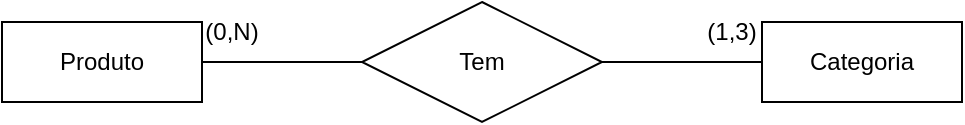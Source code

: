 <mxfile>
    <diagram id="b3O6QQE70ZBvGwALB1zQ" name="Modelo Conceitual">
        <mxGraphModel dx="695" dy="445" grid="1" gridSize="10" guides="1" tooltips="1" connect="1" arrows="1" fold="1" page="1" pageScale="1" pageWidth="1100" pageHeight="1700" math="0" shadow="0">
            <root>
                <mxCell id="0"/>
                <mxCell id="1" parent="0"/>
                <mxCell id="5" style="html=1;exitX=1;exitY=0.5;exitDx=0;exitDy=0;endArrow=none;endFill=0;" edge="1" parent="1" source="2" target="4">
                    <mxGeometry relative="1" as="geometry"/>
                </mxCell>
                <mxCell id="2" value="Produto" style="whiteSpace=wrap;html=1;align=center;" vertex="1" parent="1">
                    <mxGeometry x="220" y="180" width="100" height="40" as="geometry"/>
                </mxCell>
                <mxCell id="3" value="Categoria" style="whiteSpace=wrap;html=1;align=center;" vertex="1" parent="1">
                    <mxGeometry x="600" y="180" width="100" height="40" as="geometry"/>
                </mxCell>
                <mxCell id="6" style="edgeStyle=none;html=1;exitX=1;exitY=0.5;exitDx=0;exitDy=0;entryX=0;entryY=0.5;entryDx=0;entryDy=0;endArrow=none;endFill=0;" edge="1" parent="1" source="4" target="3">
                    <mxGeometry relative="1" as="geometry"/>
                </mxCell>
                <mxCell id="4" value="Tem" style="shape=rhombus;perimeter=rhombusPerimeter;whiteSpace=wrap;html=1;align=center;" vertex="1" parent="1">
                    <mxGeometry x="400" y="170" width="120" height="60" as="geometry"/>
                </mxCell>
                <mxCell id="13" value="(1,3)" style="text;html=1;strokeColor=none;fillColor=none;align=center;verticalAlign=middle;whiteSpace=wrap;rounded=0;" vertex="1" parent="1">
                    <mxGeometry x="570" y="170" width="30" height="30" as="geometry"/>
                </mxCell>
                <mxCell id="14" value="(0,N)" style="text;html=1;strokeColor=none;fillColor=none;align=center;verticalAlign=middle;whiteSpace=wrap;rounded=0;" vertex="1" parent="1">
                    <mxGeometry x="320" y="170" width="30" height="30" as="geometry"/>
                </mxCell>
            </root>
        </mxGraphModel>
    </diagram>
    <diagram id="VOaNzeGDQUxpaGAxTIzP" name="Modeo Lógico">
        <mxGraphModel dx="839" dy="537" grid="1" gridSize="10" guides="1" tooltips="1" connect="1" arrows="1" fold="1" page="1" pageScale="1" pageWidth="1100" pageHeight="1700" math="0" shadow="0">
            <root>
                <mxCell id="0"/>
                <mxCell id="1" parent="0"/>
                <mxCell id="vv0koxjuPC7u1_iLcrlT-1" value="produtos" style="shape=table;startSize=30;container=1;collapsible=1;childLayout=tableLayout;fixedRows=1;rowLines=0;fontStyle=1;align=center;resizeLast=1;" vertex="1" parent="1">
                    <mxGeometry x="220" y="80" width="180" height="210" as="geometry"/>
                </mxCell>
                <mxCell id="vv0koxjuPC7u1_iLcrlT-2" value="" style="shape=tableRow;horizontal=0;startSize=0;swimlaneHead=0;swimlaneBody=0;fillColor=none;collapsible=0;dropTarget=0;points=[[0,0.5],[1,0.5]];portConstraint=eastwest;top=0;left=0;right=0;bottom=1;" vertex="1" parent="vv0koxjuPC7u1_iLcrlT-1">
                    <mxGeometry y="30" width="180" height="30" as="geometry"/>
                </mxCell>
                <mxCell id="vv0koxjuPC7u1_iLcrlT-3" value="PK" style="shape=partialRectangle;connectable=0;fillColor=none;top=0;left=0;bottom=0;right=0;fontStyle=1;overflow=hidden;" vertex="1" parent="vv0koxjuPC7u1_iLcrlT-2">
                    <mxGeometry width="30" height="30" as="geometry">
                        <mxRectangle width="30" height="30" as="alternateBounds"/>
                    </mxGeometry>
                </mxCell>
                <mxCell id="vv0koxjuPC7u1_iLcrlT-4" value="id: UUID" style="shape=partialRectangle;connectable=0;fillColor=none;top=0;left=0;bottom=0;right=0;align=left;spacingLeft=6;fontStyle=1;overflow=hidden;" vertex="1" parent="vv0koxjuPC7u1_iLcrlT-2">
                    <mxGeometry x="30" width="150" height="30" as="geometry">
                        <mxRectangle width="150" height="30" as="alternateBounds"/>
                    </mxGeometry>
                </mxCell>
                <mxCell id="vv0koxjuPC7u1_iLcrlT-5" value="" style="shape=tableRow;horizontal=0;startSize=0;swimlaneHead=0;swimlaneBody=0;fillColor=none;collapsible=0;dropTarget=0;points=[[0,0.5],[1,0.5]];portConstraint=eastwest;top=0;left=0;right=0;bottom=0;" vertex="1" parent="vv0koxjuPC7u1_iLcrlT-1">
                    <mxGeometry y="60" width="180" height="30" as="geometry"/>
                </mxCell>
                <mxCell id="vv0koxjuPC7u1_iLcrlT-6" value="" style="shape=partialRectangle;connectable=0;fillColor=none;top=0;left=0;bottom=0;right=0;editable=1;overflow=hidden;" vertex="1" parent="vv0koxjuPC7u1_iLcrlT-5">
                    <mxGeometry width="30" height="30" as="geometry">
                        <mxRectangle width="30" height="30" as="alternateBounds"/>
                    </mxGeometry>
                </mxCell>
                <mxCell id="vv0koxjuPC7u1_iLcrlT-7" value="nome: String(50)" style="shape=partialRectangle;connectable=0;fillColor=none;top=0;left=0;bottom=0;right=0;align=left;spacingLeft=6;overflow=hidden;" vertex="1" parent="vv0koxjuPC7u1_iLcrlT-5">
                    <mxGeometry x="30" width="150" height="30" as="geometry">
                        <mxRectangle width="150" height="30" as="alternateBounds"/>
                    </mxGeometry>
                </mxCell>
                <mxCell id="vv0koxjuPC7u1_iLcrlT-8" value="" style="shape=tableRow;horizontal=0;startSize=0;swimlaneHead=0;swimlaneBody=0;fillColor=none;collapsible=0;dropTarget=0;points=[[0,0.5],[1,0.5]];portConstraint=eastwest;top=0;left=0;right=0;bottom=0;" vertex="1" parent="vv0koxjuPC7u1_iLcrlT-1">
                    <mxGeometry y="90" width="180" height="30" as="geometry"/>
                </mxCell>
                <mxCell id="vv0koxjuPC7u1_iLcrlT-9" value="" style="shape=partialRectangle;connectable=0;fillColor=none;top=0;left=0;bottom=0;right=0;editable=1;overflow=hidden;" vertex="1" parent="vv0koxjuPC7u1_iLcrlT-8">
                    <mxGeometry width="30" height="30" as="geometry">
                        <mxRectangle width="30" height="30" as="alternateBounds"/>
                    </mxGeometry>
                </mxCell>
                <mxCell id="vv0koxjuPC7u1_iLcrlT-10" value="descricao: String(200)" style="shape=partialRectangle;connectable=0;fillColor=none;top=0;left=0;bottom=0;right=0;align=left;spacingLeft=6;overflow=hidden;" vertex="1" parent="vv0koxjuPC7u1_iLcrlT-8">
                    <mxGeometry x="30" width="150" height="30" as="geometry">
                        <mxRectangle width="150" height="30" as="alternateBounds"/>
                    </mxGeometry>
                </mxCell>
                <mxCell id="vv0koxjuPC7u1_iLcrlT-11" value="" style="shape=tableRow;horizontal=0;startSize=0;swimlaneHead=0;swimlaneBody=0;fillColor=none;collapsible=0;dropTarget=0;points=[[0,0.5],[1,0.5]];portConstraint=eastwest;top=0;left=0;right=0;bottom=0;" vertex="1" parent="vv0koxjuPC7u1_iLcrlT-1">
                    <mxGeometry y="120" width="180" height="30" as="geometry"/>
                </mxCell>
                <mxCell id="vv0koxjuPC7u1_iLcrlT-12" value="" style="shape=partialRectangle;connectable=0;fillColor=none;top=0;left=0;bottom=0;right=0;editable=1;overflow=hidden;" vertex="1" parent="vv0koxjuPC7u1_iLcrlT-11">
                    <mxGeometry width="30" height="30" as="geometry">
                        <mxRectangle width="30" height="30" as="alternateBounds"/>
                    </mxGeometry>
                </mxCell>
                <mxCell id="vv0koxjuPC7u1_iLcrlT-13" value="valor: Integer" style="shape=partialRectangle;connectable=0;fillColor=none;top=0;left=0;bottom=0;right=0;align=left;spacingLeft=6;overflow=hidden;" vertex="1" parent="vv0koxjuPC7u1_iLcrlT-11">
                    <mxGeometry x="30" width="150" height="30" as="geometry">
                        <mxRectangle width="150" height="30" as="alternateBounds"/>
                    </mxGeometry>
                </mxCell>
                <mxCell id="vv0koxjuPC7u1_iLcrlT-28" value="" style="shape=tableRow;horizontal=0;startSize=0;swimlaneHead=0;swimlaneBody=0;fillColor=none;collapsible=0;dropTarget=0;points=[[0,0.5],[1,0.5]];portConstraint=eastwest;top=0;left=0;right=0;bottom=0;" vertex="1" parent="vv0koxjuPC7u1_iLcrlT-1">
                    <mxGeometry y="150" width="180" height="30" as="geometry"/>
                </mxCell>
                <mxCell id="vv0koxjuPC7u1_iLcrlT-29" value="" style="shape=partialRectangle;connectable=0;fillColor=none;top=0;left=0;bottom=0;right=0;editable=1;overflow=hidden;" vertex="1" parent="vv0koxjuPC7u1_iLcrlT-28">
                    <mxGeometry width="30" height="30" as="geometry">
                        <mxRectangle width="30" height="30" as="alternateBounds"/>
                    </mxGeometry>
                </mxCell>
                <mxCell id="vv0koxjuPC7u1_iLcrlT-30" value="data_criacao: Date" style="shape=partialRectangle;connectable=0;fillColor=none;top=0;left=0;bottom=0;right=0;align=left;spacingLeft=6;overflow=hidden;" vertex="1" parent="vv0koxjuPC7u1_iLcrlT-28">
                    <mxGeometry x="30" width="150" height="30" as="geometry">
                        <mxRectangle width="150" height="30" as="alternateBounds"/>
                    </mxGeometry>
                </mxCell>
                <mxCell id="vv0koxjuPC7u1_iLcrlT-32" value="" style="shape=tableRow;horizontal=0;startSize=0;swimlaneHead=0;swimlaneBody=0;fillColor=none;collapsible=0;dropTarget=0;points=[[0,0.5],[1,0.5]];portConstraint=eastwest;top=0;left=0;right=0;bottom=0;" vertex="1" parent="vv0koxjuPC7u1_iLcrlT-1">
                    <mxGeometry y="180" width="180" height="30" as="geometry"/>
                </mxCell>
                <mxCell id="vv0koxjuPC7u1_iLcrlT-33" value="" style="shape=partialRectangle;connectable=0;fillColor=none;top=0;left=0;bottom=0;right=0;editable=1;overflow=hidden;" vertex="1" parent="vv0koxjuPC7u1_iLcrlT-32">
                    <mxGeometry width="30" height="30" as="geometry">
                        <mxRectangle width="30" height="30" as="alternateBounds"/>
                    </mxGeometry>
                </mxCell>
                <mxCell id="vv0koxjuPC7u1_iLcrlT-34" value="data_atualizacao: Date" style="shape=partialRectangle;connectable=0;fillColor=none;top=0;left=0;bottom=0;right=0;align=left;spacingLeft=6;overflow=hidden;" vertex="1" parent="vv0koxjuPC7u1_iLcrlT-32">
                    <mxGeometry x="30" width="150" height="30" as="geometry">
                        <mxRectangle width="150" height="30" as="alternateBounds"/>
                    </mxGeometry>
                </mxCell>
                <mxCell id="vv0koxjuPC7u1_iLcrlT-35" value="categorias" style="shape=table;startSize=30;container=1;collapsible=1;childLayout=tableLayout;fixedRows=1;rowLines=0;fontStyle=1;align=center;resizeLast=1;" vertex="1" parent="1">
                    <mxGeometry x="760" y="80" width="180" height="150" as="geometry"/>
                </mxCell>
                <mxCell id="vv0koxjuPC7u1_iLcrlT-36" value="" style="shape=tableRow;horizontal=0;startSize=0;swimlaneHead=0;swimlaneBody=0;fillColor=none;collapsible=0;dropTarget=0;points=[[0,0.5],[1,0.5]];portConstraint=eastwest;top=0;left=0;right=0;bottom=1;" vertex="1" parent="vv0koxjuPC7u1_iLcrlT-35">
                    <mxGeometry y="30" width="180" height="30" as="geometry"/>
                </mxCell>
                <mxCell id="vv0koxjuPC7u1_iLcrlT-37" value="PK" style="shape=partialRectangle;connectable=0;fillColor=none;top=0;left=0;bottom=0;right=0;fontStyle=1;overflow=hidden;" vertex="1" parent="vv0koxjuPC7u1_iLcrlT-36">
                    <mxGeometry width="30" height="30" as="geometry">
                        <mxRectangle width="30" height="30" as="alternateBounds"/>
                    </mxGeometry>
                </mxCell>
                <mxCell id="vv0koxjuPC7u1_iLcrlT-38" value="id: UUID" style="shape=partialRectangle;connectable=0;fillColor=none;top=0;left=0;bottom=0;right=0;align=left;spacingLeft=6;fontStyle=1;overflow=hidden;" vertex="1" parent="vv0koxjuPC7u1_iLcrlT-36">
                    <mxGeometry x="30" width="150" height="30" as="geometry">
                        <mxRectangle width="150" height="30" as="alternateBounds"/>
                    </mxGeometry>
                </mxCell>
                <mxCell id="vv0koxjuPC7u1_iLcrlT-39" value="" style="shape=tableRow;horizontal=0;startSize=0;swimlaneHead=0;swimlaneBody=0;fillColor=none;collapsible=0;dropTarget=0;points=[[0,0.5],[1,0.5]];portConstraint=eastwest;top=0;left=0;right=0;bottom=0;" vertex="1" parent="vv0koxjuPC7u1_iLcrlT-35">
                    <mxGeometry y="60" width="180" height="30" as="geometry"/>
                </mxCell>
                <mxCell id="vv0koxjuPC7u1_iLcrlT-40" value="" style="shape=partialRectangle;connectable=0;fillColor=none;top=0;left=0;bottom=0;right=0;editable=1;overflow=hidden;" vertex="1" parent="vv0koxjuPC7u1_iLcrlT-39">
                    <mxGeometry width="30" height="30" as="geometry">
                        <mxRectangle width="30" height="30" as="alternateBounds"/>
                    </mxGeometry>
                </mxCell>
                <mxCell id="vv0koxjuPC7u1_iLcrlT-41" value="nome: String(50)" style="shape=partialRectangle;connectable=0;fillColor=none;top=0;left=0;bottom=0;right=0;align=left;spacingLeft=6;overflow=hidden;" vertex="1" parent="vv0koxjuPC7u1_iLcrlT-39">
                    <mxGeometry x="30" width="150" height="30" as="geometry">
                        <mxRectangle width="150" height="30" as="alternateBounds"/>
                    </mxGeometry>
                </mxCell>
                <mxCell id="vv0koxjuPC7u1_iLcrlT-48" value="" style="shape=tableRow;horizontal=0;startSize=0;swimlaneHead=0;swimlaneBody=0;fillColor=none;collapsible=0;dropTarget=0;points=[[0,0.5],[1,0.5]];portConstraint=eastwest;top=0;left=0;right=0;bottom=0;" vertex="1" parent="vv0koxjuPC7u1_iLcrlT-35">
                    <mxGeometry y="90" width="180" height="30" as="geometry"/>
                </mxCell>
                <mxCell id="vv0koxjuPC7u1_iLcrlT-49" value="" style="shape=partialRectangle;connectable=0;fillColor=none;top=0;left=0;bottom=0;right=0;editable=1;overflow=hidden;" vertex="1" parent="vv0koxjuPC7u1_iLcrlT-48">
                    <mxGeometry width="30" height="30" as="geometry">
                        <mxRectangle width="30" height="30" as="alternateBounds"/>
                    </mxGeometry>
                </mxCell>
                <mxCell id="vv0koxjuPC7u1_iLcrlT-50" value="data_criacao: Date" style="shape=partialRectangle;connectable=0;fillColor=none;top=0;left=0;bottom=0;right=0;align=left;spacingLeft=6;overflow=hidden;" vertex="1" parent="vv0koxjuPC7u1_iLcrlT-48">
                    <mxGeometry x="30" width="150" height="30" as="geometry">
                        <mxRectangle width="150" height="30" as="alternateBounds"/>
                    </mxGeometry>
                </mxCell>
                <mxCell id="vv0koxjuPC7u1_iLcrlT-51" value="" style="shape=tableRow;horizontal=0;startSize=0;swimlaneHead=0;swimlaneBody=0;fillColor=none;collapsible=0;dropTarget=0;points=[[0,0.5],[1,0.5]];portConstraint=eastwest;top=0;left=0;right=0;bottom=0;" vertex="1" parent="vv0koxjuPC7u1_iLcrlT-35">
                    <mxGeometry y="120" width="180" height="30" as="geometry"/>
                </mxCell>
                <mxCell id="vv0koxjuPC7u1_iLcrlT-52" value="" style="shape=partialRectangle;connectable=0;fillColor=none;top=0;left=0;bottom=0;right=0;editable=1;overflow=hidden;" vertex="1" parent="vv0koxjuPC7u1_iLcrlT-51">
                    <mxGeometry width="30" height="30" as="geometry">
                        <mxRectangle width="30" height="30" as="alternateBounds"/>
                    </mxGeometry>
                </mxCell>
                <mxCell id="vv0koxjuPC7u1_iLcrlT-53" value="data_atualizacao: Date" style="shape=partialRectangle;connectable=0;fillColor=none;top=0;left=0;bottom=0;right=0;align=left;spacingLeft=6;overflow=hidden;" vertex="1" parent="vv0koxjuPC7u1_iLcrlT-51">
                    <mxGeometry x="30" width="150" height="30" as="geometry">
                        <mxRectangle width="150" height="30" as="alternateBounds"/>
                    </mxGeometry>
                </mxCell>
                <mxCell id="vv0koxjuPC7u1_iLcrlT-55" value="produtos_categorias" style="shape=table;startSize=30;container=1;collapsible=1;childLayout=tableLayout;fixedRows=1;rowLines=0;fontStyle=1;align=center;resizeLast=1;" vertex="1" parent="1">
                    <mxGeometry x="480" y="80" width="200" height="150" as="geometry"/>
                </mxCell>
                <mxCell id="vv0koxjuPC7u1_iLcrlT-56" value="" style="shape=tableRow;horizontal=0;startSize=0;swimlaneHead=0;swimlaneBody=0;fillColor=none;collapsible=0;dropTarget=0;points=[[0,0.5],[1,0.5]];portConstraint=eastwest;top=0;left=0;right=0;bottom=1;" vertex="1" parent="vv0koxjuPC7u1_iLcrlT-55">
                    <mxGeometry y="30" width="200" height="30" as="geometry"/>
                </mxCell>
                <mxCell id="vv0koxjuPC7u1_iLcrlT-57" value="FK" style="shape=partialRectangle;connectable=0;fillColor=none;top=0;left=0;bottom=0;right=0;fontStyle=1;overflow=hidden;" vertex="1" parent="vv0koxjuPC7u1_iLcrlT-56">
                    <mxGeometry width="30" height="30" as="geometry">
                        <mxRectangle width="30" height="30" as="alternateBounds"/>
                    </mxGeometry>
                </mxCell>
                <mxCell id="vv0koxjuPC7u1_iLcrlT-58" value="produto_id: UUID" style="shape=partialRectangle;connectable=0;fillColor=none;top=0;left=0;bottom=0;right=0;align=left;spacingLeft=6;fontStyle=1;overflow=hidden;" vertex="1" parent="vv0koxjuPC7u1_iLcrlT-56">
                    <mxGeometry x="30" width="170" height="30" as="geometry">
                        <mxRectangle width="170" height="30" as="alternateBounds"/>
                    </mxGeometry>
                </mxCell>
                <mxCell id="vv0koxjuPC7u1_iLcrlT-79" value="" style="shape=tableRow;horizontal=0;startSize=0;swimlaneHead=0;swimlaneBody=0;fillColor=none;collapsible=0;dropTarget=0;points=[[0,0.5],[1,0.5]];portConstraint=eastwest;top=0;left=0;right=0;bottom=0;" vertex="1" parent="vv0koxjuPC7u1_iLcrlT-55">
                    <mxGeometry y="60" width="200" height="30" as="geometry"/>
                </mxCell>
                <mxCell id="vv0koxjuPC7u1_iLcrlT-80" value="FK" style="shape=partialRectangle;connectable=0;fillColor=none;top=0;left=0;bottom=0;right=0;fontStyle=1;overflow=hidden;" vertex="1" parent="vv0koxjuPC7u1_iLcrlT-79">
                    <mxGeometry width="30" height="30" as="geometry">
                        <mxRectangle width="30" height="30" as="alternateBounds"/>
                    </mxGeometry>
                </mxCell>
                <mxCell id="vv0koxjuPC7u1_iLcrlT-81" value="categoria_id: UUID" style="shape=partialRectangle;connectable=0;fillColor=none;top=0;left=0;bottom=0;right=0;align=left;spacingLeft=6;fontStyle=1;overflow=hidden;" vertex="1" parent="vv0koxjuPC7u1_iLcrlT-79">
                    <mxGeometry x="30" width="170" height="30" as="geometry">
                        <mxRectangle width="170" height="30" as="alternateBounds"/>
                    </mxGeometry>
                </mxCell>
                <mxCell id="vv0koxjuPC7u1_iLcrlT-85" value="" style="shape=tableRow;horizontal=0;startSize=0;swimlaneHead=0;swimlaneBody=0;fillColor=none;collapsible=0;dropTarget=0;points=[[0,0.5],[1,0.5]];portConstraint=eastwest;top=0;left=0;right=0;bottom=0;" vertex="1" parent="vv0koxjuPC7u1_iLcrlT-55">
                    <mxGeometry y="90" width="200" height="30" as="geometry"/>
                </mxCell>
                <mxCell id="vv0koxjuPC7u1_iLcrlT-86" value="" style="shape=partialRectangle;connectable=0;fillColor=none;top=0;left=0;bottom=0;right=0;editable=1;overflow=hidden;" vertex="1" parent="vv0koxjuPC7u1_iLcrlT-85">
                    <mxGeometry width="30" height="30" as="geometry">
                        <mxRectangle width="30" height="30" as="alternateBounds"/>
                    </mxGeometry>
                </mxCell>
                <mxCell id="vv0koxjuPC7u1_iLcrlT-87" value="data_criacao: Date" style="shape=partialRectangle;connectable=0;fillColor=none;top=0;left=0;bottom=0;right=0;align=left;spacingLeft=6;overflow=hidden;" vertex="1" parent="vv0koxjuPC7u1_iLcrlT-85">
                    <mxGeometry x="30" width="170" height="30" as="geometry">
                        <mxRectangle width="170" height="30" as="alternateBounds"/>
                    </mxGeometry>
                </mxCell>
                <mxCell id="vv0koxjuPC7u1_iLcrlT-102" value="" style="shape=tableRow;horizontal=0;startSize=0;swimlaneHead=0;swimlaneBody=0;fillColor=none;collapsible=0;dropTarget=0;points=[[0,0.5],[1,0.5]];portConstraint=eastwest;top=0;left=0;right=0;bottom=0;" vertex="1" parent="vv0koxjuPC7u1_iLcrlT-55">
                    <mxGeometry y="120" width="200" height="30" as="geometry"/>
                </mxCell>
                <mxCell id="vv0koxjuPC7u1_iLcrlT-103" value="" style="shape=partialRectangle;connectable=0;fillColor=none;top=0;left=0;bottom=0;right=0;editable=1;overflow=hidden;" vertex="1" parent="vv0koxjuPC7u1_iLcrlT-102">
                    <mxGeometry width="30" height="30" as="geometry">
                        <mxRectangle width="30" height="30" as="alternateBounds"/>
                    </mxGeometry>
                </mxCell>
                <mxCell id="vv0koxjuPC7u1_iLcrlT-104" value="data_atualizacao: Date" style="shape=partialRectangle;connectable=0;fillColor=none;top=0;left=0;bottom=0;right=0;align=left;spacingLeft=6;overflow=hidden;" vertex="1" parent="vv0koxjuPC7u1_iLcrlT-102">
                    <mxGeometry x="30" width="170" height="30" as="geometry">
                        <mxRectangle width="170" height="30" as="alternateBounds"/>
                    </mxGeometry>
                </mxCell>
                <mxCell id="vv0koxjuPC7u1_iLcrlT-82" value="" style="edgeStyle=entityRelationEdgeStyle;fontSize=12;html=1;endArrow=ERzeroToMany;startArrow=ERmandOne;exitX=1.009;exitY=0.652;exitDx=0;exitDy=0;entryX=0;entryY=0.5;entryDx=0;entryDy=0;exitPerimeter=0;" edge="1" parent="1" source="vv0koxjuPC7u1_iLcrlT-5" target="vv0koxjuPC7u1_iLcrlT-56">
                    <mxGeometry width="100" height="100" relative="1" as="geometry">
                        <mxPoint x="500" y="230" as="sourcePoint"/>
                        <mxPoint x="600" y="130" as="targetPoint"/>
                    </mxGeometry>
                </mxCell>
                <mxCell id="vv0koxjuPC7u1_iLcrlT-83" value="" style="edgeStyle=entityRelationEdgeStyle;fontSize=12;html=1;endArrow=ERzeroToMany;startArrow=ERmandOne;exitX=0;exitY=0.5;exitDx=0;exitDy=0;entryX=1;entryY=0.5;entryDx=0;entryDy=0;" edge="1" parent="1" source="vv0koxjuPC7u1_iLcrlT-39" target="vv0koxjuPC7u1_iLcrlT-56">
                    <mxGeometry width="100" height="100" relative="1" as="geometry">
                        <mxPoint x="620" y="310.0" as="sourcePoint"/>
                        <mxPoint x="700" y="190" as="targetPoint"/>
                    </mxGeometry>
                </mxCell>
            </root>
        </mxGraphModel>
    </diagram>
</mxfile>